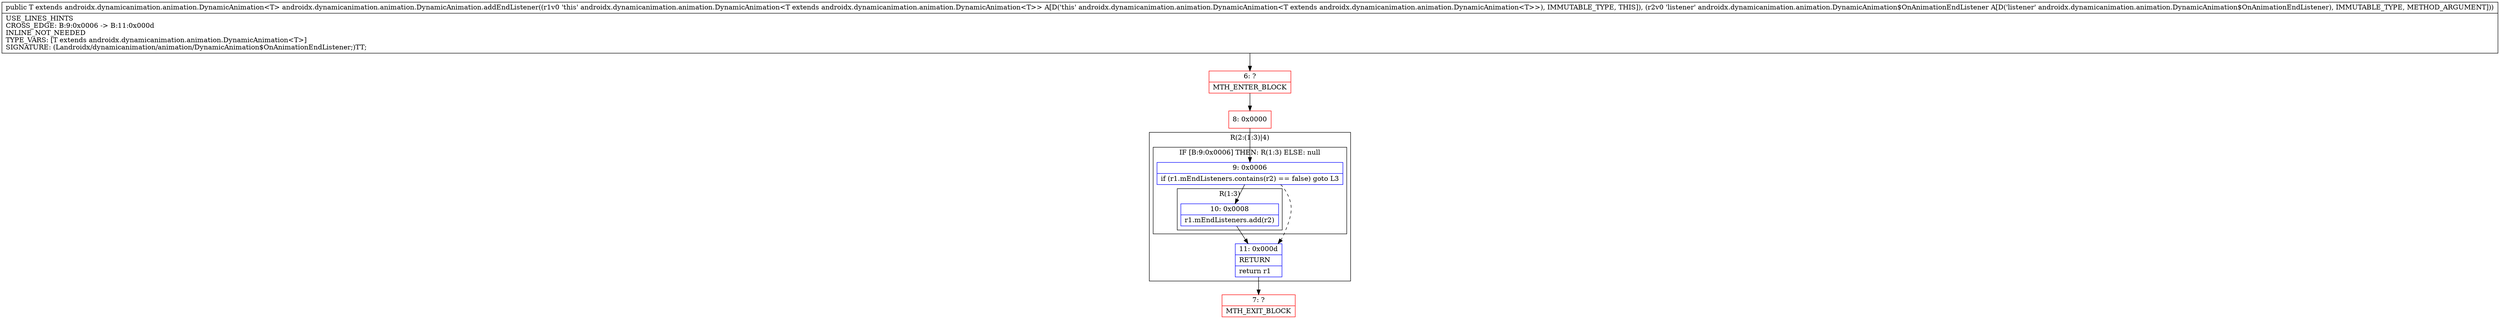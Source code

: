 digraph "CFG forandroidx.dynamicanimation.animation.DynamicAnimation.addEndListener(Landroidx\/dynamicanimation\/animation\/DynamicAnimation$OnAnimationEndListener;)Landroidx\/dynamicanimation\/animation\/DynamicAnimation;" {
subgraph cluster_Region_454927183 {
label = "R(2:(1:3)|4)";
node [shape=record,color=blue];
subgraph cluster_IfRegion_1705746066 {
label = "IF [B:9:0x0006] THEN: R(1:3) ELSE: null";
node [shape=record,color=blue];
Node_9 [shape=record,label="{9\:\ 0x0006|if (r1.mEndListeners.contains(r2) == false) goto L3\l}"];
subgraph cluster_Region_148604736 {
label = "R(1:3)";
node [shape=record,color=blue];
Node_10 [shape=record,label="{10\:\ 0x0008|r1.mEndListeners.add(r2)\l}"];
}
}
Node_11 [shape=record,label="{11\:\ 0x000d|RETURN\l|return r1\l}"];
}
Node_6 [shape=record,color=red,label="{6\:\ ?|MTH_ENTER_BLOCK\l}"];
Node_8 [shape=record,color=red,label="{8\:\ 0x0000}"];
Node_7 [shape=record,color=red,label="{7\:\ ?|MTH_EXIT_BLOCK\l}"];
MethodNode[shape=record,label="{public T extends androidx.dynamicanimation.animation.DynamicAnimation\<T\> androidx.dynamicanimation.animation.DynamicAnimation.addEndListener((r1v0 'this' androidx.dynamicanimation.animation.DynamicAnimation\<T extends androidx.dynamicanimation.animation.DynamicAnimation\<T\>\> A[D('this' androidx.dynamicanimation.animation.DynamicAnimation\<T extends androidx.dynamicanimation.animation.DynamicAnimation\<T\>\>), IMMUTABLE_TYPE, THIS]), (r2v0 'listener' androidx.dynamicanimation.animation.DynamicAnimation$OnAnimationEndListener A[D('listener' androidx.dynamicanimation.animation.DynamicAnimation$OnAnimationEndListener), IMMUTABLE_TYPE, METHOD_ARGUMENT]))  | USE_LINES_HINTS\lCROSS_EDGE: B:9:0x0006 \-\> B:11:0x000d\lINLINE_NOT_NEEDED\lTYPE_VARS: [T extends androidx.dynamicanimation.animation.DynamicAnimation\<T\>]\lSIGNATURE: (Landroidx\/dynamicanimation\/animation\/DynamicAnimation$OnAnimationEndListener;)TT;\l}"];
MethodNode -> Node_6;Node_9 -> Node_10;
Node_9 -> Node_11[style=dashed];
Node_10 -> Node_11;
Node_11 -> Node_7;
Node_6 -> Node_8;
Node_8 -> Node_9;
}

